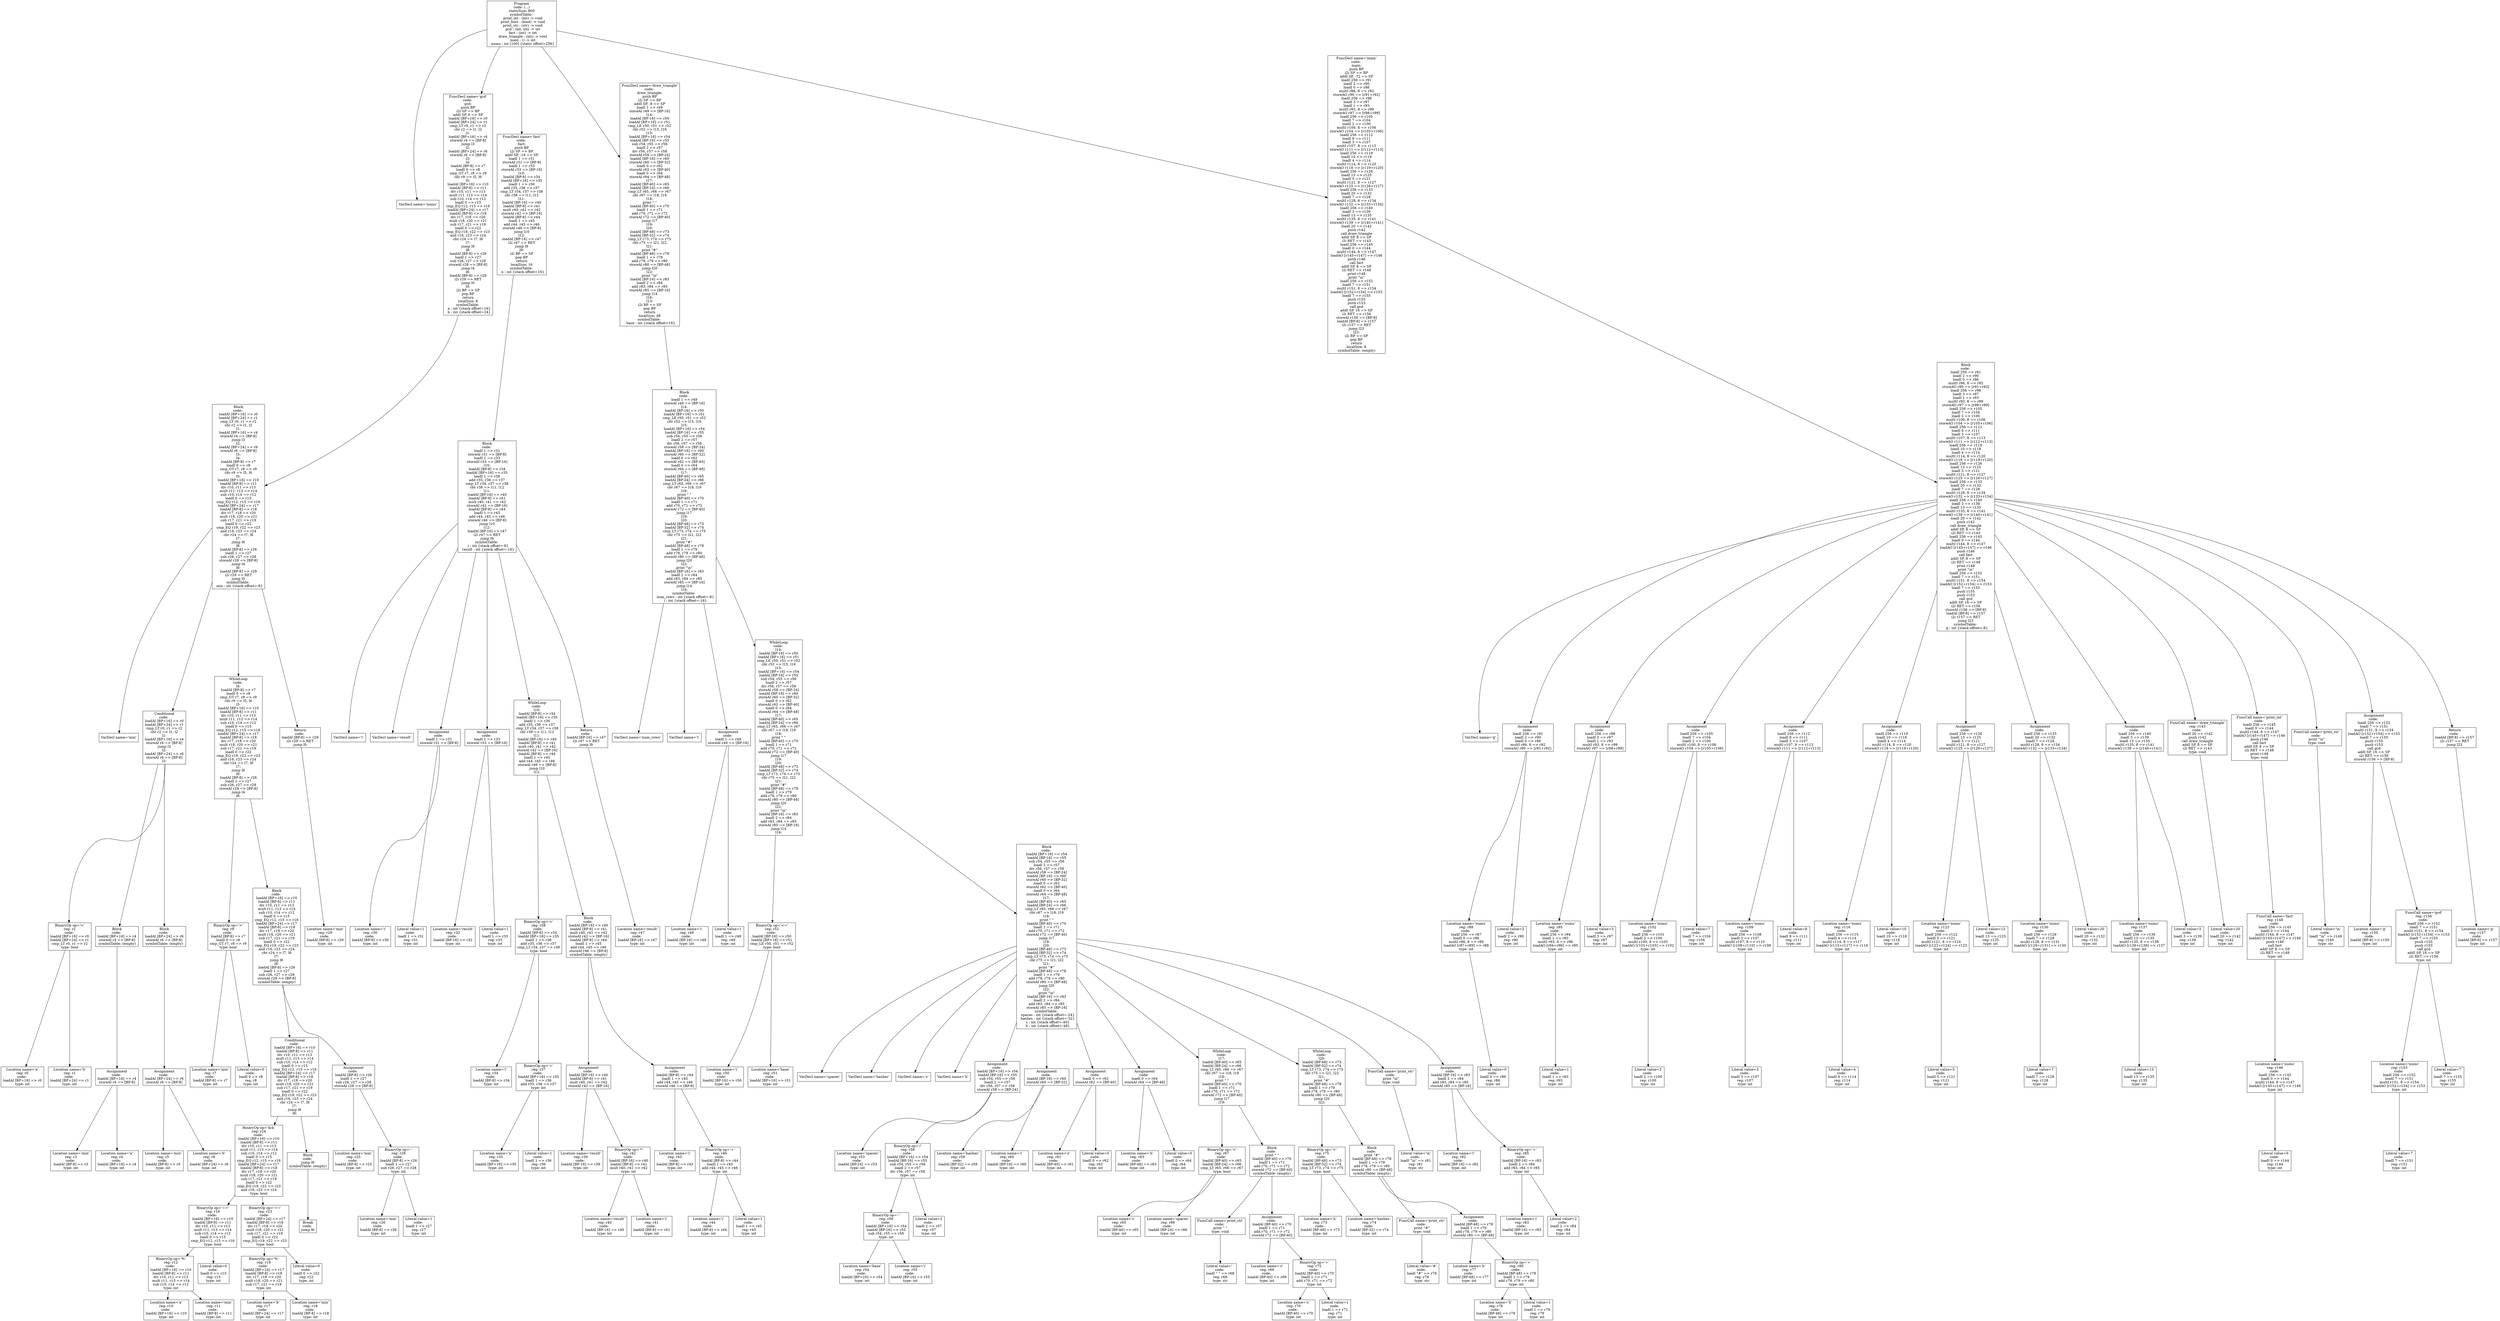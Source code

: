 digraph AST {
1 [shape=box, label="VarDecl name='nums'"];
4 [shape=box, label="VarDecl name='min'"];
7 [shape=box, label="Location name='a'\nreg: r0\ncode: \nloadAI [BP+16] => r0\ntype: int"];
8 [shape=box, label="Location name='b'\nreg: r1\ncode: \nloadAI [BP+24] => r1\ntype: int"];
6 [shape=box, label="BinaryOp op='<'\nreg: r2\ncode: \nloadAI [BP+16] => r0\nloadAI [BP+24] => r1\ncmp_LT r0, r1 => r2\ntype: bool"];
6 -> 7;
6 -> 8;
11 [shape=box, label="Location name='min'\nreg: r3\ncode: \nloadAI [BP-8] => r3\ntype: int"];
12 [shape=box, label="Location name='a'\nreg: r4\ncode: \nloadAI [BP+16] => r4\ntype: int"];
10 [shape=box, label="Assignment\ncode: \nloadAI [BP+16] => r4\nstoreAI r4 => [BP-8]"];
10 -> 11;
10 -> 12;
9 [shape=box, label="Block\ncode: \nloadAI [BP+16] => r4\nstoreAI r4 => [BP-8]\nsymbolTable: (empty)"];
9 -> 10;
15 [shape=box, label="Location name='min'\nreg: r5\ncode: \nloadAI [BP-8] => r5\ntype: int"];
16 [shape=box, label="Location name='b'\nreg: r6\ncode: \nloadAI [BP+24] => r6\ntype: int"];
14 [shape=box, label="Assignment\ncode: \nloadAI [BP+24] => r6\nstoreAI r6 => [BP-8]"];
14 -> 15;
14 -> 16;
13 [shape=box, label="Block\ncode: \nloadAI [BP+24] => r6\nstoreAI r6 => [BP-8]\nsymbolTable: (empty)"];
13 -> 14;
5 [shape=box, label="Conditional\ncode: \nloadAI [BP+16] => r0\nloadAI [BP+24] => r1\ncmp_LT r0, r1 => r2\ncbr r2 => l1, l2\nl1:\nloadAI [BP+16] => r4\nstoreAI r4 => [BP-8]\njump l3\nl2:\nloadAI [BP+24] => r6\nstoreAI r6 => [BP-8]\nl3:"];
5 -> 6;
5 -> 9;
5 -> 13;
19 [shape=box, label="Location name='min'\nreg: r7\ncode: \nloadAI [BP-8] => r7\ntype: int"];
20 [shape=box, label="Literal value=0\ncode: \nloadI 0 => r8\nreg: r8\ntype: int"];
18 [shape=box, label="BinaryOp op='>'\nreg: r9\ncode: \nloadAI [BP-8] => r7\nloadI 0 => r8\ncmp_GT r7, r8 => r9\ntype: bool"];
18 -> 19;
18 -> 20;
26 [shape=box, label="Location name='a'\nreg: r10\ncode: \nloadAI [BP+16] => r10\ntype: int"];
27 [shape=box, label="Location name='min'\nreg: r11\ncode: \nloadAI [BP-8] => r11\ntype: int"];
25 [shape=box, label="BinaryOp op='%'\nreg: r12\ncode: \nloadAI [BP+16] => r10\nloadAI [BP-8] => r11\ndiv r10, r11 => r13\nmult r11, r13 => r14\nsub r10, r14 => r12\ntype: int"];
25 -> 26;
25 -> 27;
28 [shape=box, label="Literal value=0\ncode: \nloadI 0 => r15\nreg: r15\ntype: int"];
24 [shape=box, label="BinaryOp op='=='\nreg: r16\ncode: \nloadAI [BP+16] => r10\nloadAI [BP-8] => r11\ndiv r10, r11 => r13\nmult r11, r13 => r14\nsub r10, r14 => r12\nloadI 0 => r15\ncmp_EQ r12, r15 => r16\ntype: bool"];
24 -> 25;
24 -> 28;
31 [shape=box, label="Location name='b'\nreg: r17\ncode: \nloadAI [BP+24] => r17\ntype: int"];
32 [shape=box, label="Location name='min'\nreg: r18\ncode: \nloadAI [BP-8] => r18\ntype: int"];
30 [shape=box, label="BinaryOp op='%'\nreg: r19\ncode: \nloadAI [BP+24] => r17\nloadAI [BP-8] => r18\ndiv r17, r18 => r20\nmult r18, r20 => r21\nsub r17, r21 => r19\ntype: int"];
30 -> 31;
30 -> 32;
33 [shape=box, label="Literal value=0\ncode: \nloadI 0 => r22\nreg: r22\ntype: int"];
29 [shape=box, label="BinaryOp op='=='\nreg: r23\ncode: \nloadAI [BP+24] => r17\nloadAI [BP-8] => r18\ndiv r17, r18 => r20\nmult r18, r20 => r21\nsub r17, r21 => r19\nloadI 0 => r22\ncmp_EQ r19, r22 => r23\ntype: bool"];
29 -> 30;
29 -> 33;
23 [shape=box, label="BinaryOp op='&&'\nreg: r24\ncode: \nloadAI [BP+16] => r10\nloadAI [BP-8] => r11\ndiv r10, r11 => r13\nmult r11, r13 => r14\nsub r10, r14 => r12\nloadI 0 => r15\ncmp_EQ r12, r15 => r16\nloadAI [BP+24] => r17\nloadAI [BP-8] => r18\ndiv r17, r18 => r20\nmult r18, r20 => r21\nsub r17, r21 => r19\nloadI 0 => r22\ncmp_EQ r19, r22 => r23\nand r16, r23 => r24\ntype: bool"];
23 -> 24;
23 -> 29;
35 [shape=box, label="Break\ncode: \njump l6"];
34 [shape=box, label="Block\ncode: \njump l6\nsymbolTable: (empty)"];
34 -> 35;
22 [shape=box, label="Conditional\ncode: \nloadAI [BP+16] => r10\nloadAI [BP-8] => r11\ndiv r10, r11 => r13\nmult r11, r13 => r14\nsub r10, r14 => r12\nloadI 0 => r15\ncmp_EQ r12, r15 => r16\nloadAI [BP+24] => r17\nloadAI [BP-8] => r18\ndiv r17, r18 => r20\nmult r18, r20 => r21\nsub r17, r21 => r19\nloadI 0 => r22\ncmp_EQ r19, r22 => r23\nand r16, r23 => r24\ncbr r24 => l7, l8\nl7:\njump l6\nl8:"];
22 -> 23;
22 -> 34;
37 [shape=box, label="Location name='min'\nreg: r25\ncode: \nloadAI [BP-8] => r25\ntype: int"];
39 [shape=box, label="Location name='min'\nreg: r26\ncode: \nloadAI [BP-8] => r26\ntype: int"];
40 [shape=box, label="Literal value=1\ncode: \nloadI 1 => r27\nreg: r27\ntype: int"];
38 [shape=box, label="BinaryOp op='-'\nreg: r28\ncode: \nloadAI [BP-8] => r26\nloadI 1 => r27\nsub r26, r27 => r28\ntype: int"];
38 -> 39;
38 -> 40;
36 [shape=box, label="Assignment\ncode: \nloadAI [BP-8] => r26\nloadI 1 => r27\nsub r26, r27 => r28\nstoreAI r28 => [BP-8]"];
36 -> 37;
36 -> 38;
21 [shape=box, label="Block\ncode: \nloadAI [BP+16] => r10\nloadAI [BP-8] => r11\ndiv r10, r11 => r13\nmult r11, r13 => r14\nsub r10, r14 => r12\nloadI 0 => r15\ncmp_EQ r12, r15 => r16\nloadAI [BP+24] => r17\nloadAI [BP-8] => r18\ndiv r17, r18 => r20\nmult r18, r20 => r21\nsub r17, r21 => r19\nloadI 0 => r22\ncmp_EQ r19, r22 => r23\nand r16, r23 => r24\ncbr r24 => l7, l8\nl7:\njump l6\nl8:\nloadAI [BP-8] => r26\nloadI 1 => r27\nsub r26, r27 => r28\nstoreAI r28 => [BP-8]\nsymbolTable: (empty)"];
21 -> 22;
21 -> 36;
17 [shape=box, label="WhileLoop\ncode: \nl4:\nloadAI [BP-8] => r7\nloadI 0 => r8\ncmp_GT r7, r8 => r9\ncbr r9 => l5, l6\nl5:\nloadAI [BP+16] => r10\nloadAI [BP-8] => r11\ndiv r10, r11 => r13\nmult r11, r13 => r14\nsub r10, r14 => r12\nloadI 0 => r15\ncmp_EQ r12, r15 => r16\nloadAI [BP+24] => r17\nloadAI [BP-8] => r18\ndiv r17, r18 => r20\nmult r18, r20 => r21\nsub r17, r21 => r19\nloadI 0 => r22\ncmp_EQ r19, r22 => r23\nand r16, r23 => r24\ncbr r24 => l7, l8\nl7:\njump l6\nl8:\nloadAI [BP-8] => r26\nloadI 1 => r27\nsub r26, r27 => r28\nstoreAI r28 => [BP-8]\njump l4\nl6:"];
17 -> 18;
17 -> 21;
42 [shape=box, label="Location name='min'\nreg: r29\ncode: \nloadAI [BP-8] => r29\ntype: int"];
41 [shape=box, label="Return\ncode: \nloadAI [BP-8] => r29\ni2i r29 => RET\njump l0"];
41 -> 42;
3 [shape=box, label="Block\ncode: \nloadAI [BP+16] => r0\nloadAI [BP+24] => r1\ncmp_LT r0, r1 => r2\ncbr r2 => l1, l2\nl1:\nloadAI [BP+16] => r4\nstoreAI r4 => [BP-8]\njump l3\nl2:\nloadAI [BP+24] => r6\nstoreAI r6 => [BP-8]\nl3:\nl4:\nloadAI [BP-8] => r7\nloadI 0 => r8\ncmp_GT r7, r8 => r9\ncbr r9 => l5, l6\nl5:\nloadAI [BP+16] => r10\nloadAI [BP-8] => r11\ndiv r10, r11 => r13\nmult r11, r13 => r14\nsub r10, r14 => r12\nloadI 0 => r15\ncmp_EQ r12, r15 => r16\nloadAI [BP+24] => r17\nloadAI [BP-8] => r18\ndiv r17, r18 => r20\nmult r18, r20 => r21\nsub r17, r21 => r19\nloadI 0 => r22\ncmp_EQ r19, r22 => r23\nand r16, r23 => r24\ncbr r24 => l7, l8\nl7:\njump l6\nl8:\nloadAI [BP-8] => r26\nloadI 1 => r27\nsub r26, r27 => r28\nstoreAI r28 => [BP-8]\njump l4\nl6:\nloadAI [BP-8] => r29\ni2i r29 => RET\njump l0\nsymbolTable: \n  min : int {stack offset=-8}"];
3 -> 4;
3 -> 5;
3 -> 17;
3 -> 41;
2 [shape=box, label="FuncDecl name='gcd'\ncode: \ngcd:\npush BP\ni2i SP => BP\naddI SP, 0 => SP\nloadAI [BP+16] => r0\nloadAI [BP+24] => r1\ncmp_LT r0, r1 => r2\ncbr r2 => l1, l2\nl1:\nloadAI [BP+16] => r4\nstoreAI r4 => [BP-8]\njump l3\nl2:\nloadAI [BP+24] => r6\nstoreAI r6 => [BP-8]\nl3:\nl4:\nloadAI [BP-8] => r7\nloadI 0 => r8\ncmp_GT r7, r8 => r9\ncbr r9 => l5, l6\nl5:\nloadAI [BP+16] => r10\nloadAI [BP-8] => r11\ndiv r10, r11 => r13\nmult r11, r13 => r14\nsub r10, r14 => r12\nloadI 0 => r15\ncmp_EQ r12, r15 => r16\nloadAI [BP+24] => r17\nloadAI [BP-8] => r18\ndiv r17, r18 => r20\nmult r18, r20 => r21\nsub r17, r21 => r19\nloadI 0 => r22\ncmp_EQ r19, r22 => r23\nand r16, r23 => r24\ncbr r24 => l7, l8\nl7:\njump l6\nl8:\nloadAI [BP-8] => r26\nloadI 1 => r27\nsub r26, r27 => r28\nstoreAI r28 => [BP-8]\njump l4\nl6:\nloadAI [BP-8] => r29\ni2i r29 => RET\njump l0\nl0:\ni2i BP => SP\npop BP\nreturn\nlocalSize: 8\nsymbolTable: \n  a : int {stack offset=16}\n  b : int {stack offset=24}"];
2 -> 3;
45 [shape=box, label="VarDecl name='i'"];
46 [shape=box, label="VarDecl name='result'"];
48 [shape=box, label="Location name='i'\nreg: r30\ncode: \nloadAI [BP-8] => r30\ntype: int"];
49 [shape=box, label="Literal value=1\ncode: \nloadI 1 => r31\nreg: r31\ntype: int"];
47 [shape=box, label="Assignment\ncode: \nloadI 1 => r31\nstoreAI r31 => [BP-8]"];
47 -> 48;
47 -> 49;
51 [shape=box, label="Location name='result'\nreg: r32\ncode: \nloadAI [BP-16] => r32\ntype: int"];
52 [shape=box, label="Literal value=1\ncode: \nloadI 1 => r33\nreg: r33\ntype: int"];
50 [shape=box, label="Assignment\ncode: \nloadI 1 => r33\nstoreAI r33 => [BP-16]"];
50 -> 51;
50 -> 52;
55 [shape=box, label="Location name='i'\nreg: r34\ncode: \nloadAI [BP-8] => r34\ntype: int"];
57 [shape=box, label="Location name='n'\nreg: r35\ncode: \nloadAI [BP+16] => r35\ntype: int"];
58 [shape=box, label="Literal value=1\ncode: \nloadI 1 => r36\nreg: r36\ntype: int"];
56 [shape=box, label="BinaryOp op='+'\nreg: r37\ncode: \nloadAI [BP+16] => r35\nloadI 1 => r36\nadd r35, r36 => r37\ntype: int"];
56 -> 57;
56 -> 58;
54 [shape=box, label="BinaryOp op='<'\nreg: r38\ncode: \nloadAI [BP-8] => r34\nloadAI [BP+16] => r35\nloadI 1 => r36\nadd r35, r36 => r37\ncmp_LT r34, r37 => r38\ntype: bool"];
54 -> 55;
54 -> 56;
61 [shape=box, label="Location name='result'\nreg: r39\ncode: \nloadAI [BP-16] => r39\ntype: int"];
63 [shape=box, label="Location name='result'\nreg: r40\ncode: \nloadAI [BP-16] => r40\ntype: int"];
64 [shape=box, label="Location name='i'\nreg: r41\ncode: \nloadAI [BP-8] => r41\ntype: int"];
62 [shape=box, label="BinaryOp op='*'\nreg: r42\ncode: \nloadAI [BP-16] => r40\nloadAI [BP-8] => r41\nmult r40, r41 => r42\ntype: int"];
62 -> 63;
62 -> 64;
60 [shape=box, label="Assignment\ncode: \nloadAI [BP-16] => r40\nloadAI [BP-8] => r41\nmult r40, r41 => r42\nstoreAI r42 => [BP-16]"];
60 -> 61;
60 -> 62;
66 [shape=box, label="Location name='i'\nreg: r43\ncode: \nloadAI [BP-8] => r43\ntype: int"];
68 [shape=box, label="Location name='i'\nreg: r44\ncode: \nloadAI [BP-8] => r44\ntype: int"];
69 [shape=box, label="Literal value=1\ncode: \nloadI 1 => r45\nreg: r45\ntype: int"];
67 [shape=box, label="BinaryOp op='+'\nreg: r46\ncode: \nloadAI [BP-8] => r44\nloadI 1 => r45\nadd r44, r45 => r46\ntype: int"];
67 -> 68;
67 -> 69;
65 [shape=box, label="Assignment\ncode: \nloadAI [BP-8] => r44\nloadI 1 => r45\nadd r44, r45 => r46\nstoreAI r46 => [BP-8]"];
65 -> 66;
65 -> 67;
59 [shape=box, label="Block\ncode: \nloadAI [BP-16] => r40\nloadAI [BP-8] => r41\nmult r40, r41 => r42\nstoreAI r42 => [BP-16]\nloadAI [BP-8] => r44\nloadI 1 => r45\nadd r44, r45 => r46\nstoreAI r46 => [BP-8]\nsymbolTable: (empty)"];
59 -> 60;
59 -> 65;
53 [shape=box, label="WhileLoop\ncode: \nl10:\nloadAI [BP-8] => r34\nloadAI [BP+16] => r35\nloadI 1 => r36\nadd r35, r36 => r37\ncmp_LT r34, r37 => r38\ncbr r38 => l11, l12\nl11:\nloadAI [BP-16] => r40\nloadAI [BP-8] => r41\nmult r40, r41 => r42\nstoreAI r42 => [BP-16]\nloadAI [BP-8] => r44\nloadI 1 => r45\nadd r44, r45 => r46\nstoreAI r46 => [BP-8]\njump l10\nl12:"];
53 -> 54;
53 -> 59;
71 [shape=box, label="Location name='result'\nreg: r47\ncode: \nloadAI [BP-16] => r47\ntype: int"];
70 [shape=box, label="Return\ncode: \nloadAI [BP-16] => r47\ni2i r47 => RET\njump l9"];
70 -> 71;
44 [shape=box, label="Block\ncode: \nloadI 1 => r31\nstoreAI r31 => [BP-8]\nloadI 1 => r33\nstoreAI r33 => [BP-16]\nl10:\nloadAI [BP-8] => r34\nloadAI [BP+16] => r35\nloadI 1 => r36\nadd r35, r36 => r37\ncmp_LT r34, r37 => r38\ncbr r38 => l11, l12\nl11:\nloadAI [BP-16] => r40\nloadAI [BP-8] => r41\nmult r40, r41 => r42\nstoreAI r42 => [BP-16]\nloadAI [BP-8] => r44\nloadI 1 => r45\nadd r44, r45 => r46\nstoreAI r46 => [BP-8]\njump l10\nl12:\nloadAI [BP-16] => r47\ni2i r47 => RET\njump l9\nsymbolTable: \n  i : int {stack offset=-8}\n  result : int {stack offset=-16}"];
44 -> 45;
44 -> 46;
44 -> 47;
44 -> 50;
44 -> 53;
44 -> 70;
43 [shape=box, label="FuncDecl name='fact'\ncode: \nfact:\npush BP\ni2i SP => BP\naddI SP, -16 => SP\nloadI 1 => r31\nstoreAI r31 => [BP-8]\nloadI 1 => r33\nstoreAI r33 => [BP-16]\nl10:\nloadAI [BP-8] => r34\nloadAI [BP+16] => r35\nloadI 1 => r36\nadd r35, r36 => r37\ncmp_LT r34, r37 => r38\ncbr r38 => l11, l12\nl11:\nloadAI [BP-16] => r40\nloadAI [BP-8] => r41\nmult r40, r41 => r42\nstoreAI r42 => [BP-16]\nloadAI [BP-8] => r44\nloadI 1 => r45\nadd r44, r45 => r46\nstoreAI r46 => [BP-8]\njump l10\nl12:\nloadAI [BP-16] => r47\ni2i r47 => RET\njump l9\nl9:\ni2i BP => SP\npop BP\nreturn\nlocalSize: 16\nsymbolTable: \n  n : int {stack offset=16}"];
43 -> 44;
74 [shape=box, label="VarDecl name='num_rows'"];
75 [shape=box, label="VarDecl name='i'"];
77 [shape=box, label="Location name='i'\nreg: r48\ncode: \nloadAI [BP-16] => r48\ntype: int"];
78 [shape=box, label="Literal value=1\ncode: \nloadI 1 => r49\nreg: r49\ntype: int"];
76 [shape=box, label="Assignment\ncode: \nloadI 1 => r49\nstoreAI r49 => [BP-16]"];
76 -> 77;
76 -> 78;
81 [shape=box, label="Location name='i'\nreg: r50\ncode: \nloadAI [BP-16] => r50\ntype: int"];
82 [shape=box, label="Location name='base'\nreg: r51\ncode: \nloadAI [BP+16] => r51\ntype: int"];
80 [shape=box, label="BinaryOp op='<='\nreg: r52\ncode: \nloadAI [BP-16] => r50\nloadAI [BP+16] => r51\ncmp_LE r50, r51 => r52\ntype: bool"];
80 -> 81;
80 -> 82;
84 [shape=box, label="VarDecl name='spaces'"];
85 [shape=box, label="VarDecl name='hashes'"];
86 [shape=box, label="VarDecl name='s'"];
87 [shape=box, label="VarDecl name='h'"];
89 [shape=box, label="Location name='spaces'\nreg: r53\ncode: \nloadAI [BP-24] => r53\ntype: int"];
92 [shape=box, label="Location name='base'\nreg: r54\ncode: \nloadAI [BP+16] => r54\ntype: int"];
93 [shape=box, label="Location name='i'\nreg: r55\ncode: \nloadAI [BP-16] => r55\ntype: int"];
91 [shape=box, label="BinaryOp op='-'\nreg: r56\ncode: \nloadAI [BP+16] => r54\nloadAI [BP-16] => r55\nsub r54, r55 => r56\ntype: int"];
91 -> 92;
91 -> 93;
94 [shape=box, label="Literal value=2\ncode: \nloadI 2 => r57\nreg: r57\ntype: int"];
90 [shape=box, label="BinaryOp op='/'\nreg: r58\ncode: \nloadAI [BP+16] => r54\nloadAI [BP-16] => r55\nsub r54, r55 => r56\nloadI 2 => r57\ndiv r56, r57 => r58\ntype: int"];
90 -> 91;
90 -> 94;
88 [shape=box, label="Assignment\ncode: \nloadAI [BP+16] => r54\nloadAI [BP-16] => r55\nsub r54, r55 => r56\nloadI 2 => r57\ndiv r56, r57 => r58\nstoreAI r58 => [BP-24]"];
88 -> 89;
88 -> 90;
96 [shape=box, label="Location name='hashes'\nreg: r59\ncode: \nloadAI [BP-32] => r59\ntype: int"];
97 [shape=box, label="Location name='i'\nreg: r60\ncode: \nloadAI [BP-16] => r60\ntype: int"];
95 [shape=box, label="Assignment\ncode: \nloadAI [BP-16] => r60\nstoreAI r60 => [BP-32]"];
95 -> 96;
95 -> 97;
99 [shape=box, label="Location name='s'\nreg: r61\ncode: \nloadAI [BP-40] => r61\ntype: int"];
100 [shape=box, label="Literal value=0\ncode: \nloadI 0 => r62\nreg: r62\ntype: int"];
98 [shape=box, label="Assignment\ncode: \nloadI 0 => r62\nstoreAI r62 => [BP-40]"];
98 -> 99;
98 -> 100;
102 [shape=box, label="Location name='h'\nreg: r63\ncode: \nloadAI [BP-48] => r63\ntype: int"];
103 [shape=box, label="Literal value=0\ncode: \nloadI 0 => r64\nreg: r64\ntype: int"];
101 [shape=box, label="Assignment\ncode: \nloadI 0 => r64\nstoreAI r64 => [BP-48]"];
101 -> 102;
101 -> 103;
106 [shape=box, label="Location name='s'\nreg: r65\ncode: \nloadAI [BP-40] => r65\ntype: int"];
107 [shape=box, label="Location name='spaces'\nreg: r66\ncode: \nloadAI [BP-24] => r66\ntype: int"];
105 [shape=box, label="BinaryOp op='<'\nreg: r67\ncode: \nloadAI [BP-40] => r65\nloadAI [BP-24] => r66\ncmp_LT r65, r66 => r67\ntype: bool"];
105 -> 106;
105 -> 107;
110 [shape=box, label="Literal value=' '\ncode: \nloadI \" \" => r68\nreg: r68\ntype: str"];
109 [shape=box, label="FuncCall name='print_str'\ncode: \nprint \" \"\ntype: void"];
109 -> 110;
112 [shape=box, label="Location name='s'\nreg: r69\ncode: \nloadAI [BP-40] => r69\ntype: int"];
114 [shape=box, label="Location name='s'\nreg: r70\ncode: \nloadAI [BP-40] => r70\ntype: int"];
115 [shape=box, label="Literal value=1\ncode: \nloadI 1 => r71\nreg: r71\ntype: int"];
113 [shape=box, label="BinaryOp op='+'\nreg: r72\ncode: \nloadAI [BP-40] => r70\nloadI 1 => r71\nadd r70, r71 => r72\ntype: int"];
113 -> 114;
113 -> 115;
111 [shape=box, label="Assignment\ncode: \nloadAI [BP-40] => r70\nloadI 1 => r71\nadd r70, r71 => r72\nstoreAI r72 => [BP-40]"];
111 -> 112;
111 -> 113;
108 [shape=box, label="Block\ncode: \nprint \" \"\nloadAI [BP-40] => r70\nloadI 1 => r71\nadd r70, r71 => r72\nstoreAI r72 => [BP-40]\nsymbolTable: (empty)"];
108 -> 109;
108 -> 111;
104 [shape=box, label="WhileLoop\ncode: \nl17:\nloadAI [BP-40] => r65\nloadAI [BP-24] => r66\ncmp_LT r65, r66 => r67\ncbr r67 => l18, l19\nl18:\nprint \" \"\nloadAI [BP-40] => r70\nloadI 1 => r71\nadd r70, r71 => r72\nstoreAI r72 => [BP-40]\njump l17\nl19:"];
104 -> 105;
104 -> 108;
118 [shape=box, label="Location name='h'\nreg: r73\ncode: \nloadAI [BP-48] => r73\ntype: int"];
119 [shape=box, label="Location name='hashes'\nreg: r74\ncode: \nloadAI [BP-32] => r74\ntype: int"];
117 [shape=box, label="BinaryOp op='<'\nreg: r75\ncode: \nloadAI [BP-48] => r73\nloadAI [BP-32] => r74\ncmp_LT r73, r74 => r75\ntype: bool"];
117 -> 118;
117 -> 119;
122 [shape=box, label="Literal value='#'\ncode: \nloadI \"#\" => r76\nreg: r76\ntype: str"];
121 [shape=box, label="FuncCall name='print_str'\ncode: \nprint \"#\"\ntype: void"];
121 -> 122;
124 [shape=box, label="Location name='h'\nreg: r77\ncode: \nloadAI [BP-48] => r77\ntype: int"];
126 [shape=box, label="Location name='h'\nreg: r78\ncode: \nloadAI [BP-48] => r78\ntype: int"];
127 [shape=box, label="Literal value=1\ncode: \nloadI 1 => r79\nreg: r79\ntype: int"];
125 [shape=box, label="BinaryOp op='+'\nreg: r80\ncode: \nloadAI [BP-48] => r78\nloadI 1 => r79\nadd r78, r79 => r80\ntype: int"];
125 -> 126;
125 -> 127;
123 [shape=box, label="Assignment\ncode: \nloadAI [BP-48] => r78\nloadI 1 => r79\nadd r78, r79 => r80\nstoreAI r80 => [BP-48]"];
123 -> 124;
123 -> 125;
120 [shape=box, label="Block\ncode: \nprint \"#\"\nloadAI [BP-48] => r78\nloadI 1 => r79\nadd r78, r79 => r80\nstoreAI r80 => [BP-48]\nsymbolTable: (empty)"];
120 -> 121;
120 -> 123;
116 [shape=box, label="WhileLoop\ncode: \nl20:\nloadAI [BP-48] => r73\nloadAI [BP-32] => r74\ncmp_LT r73, r74 => r75\ncbr r75 => l21, l22\nl21:\nprint \"#\"\nloadAI [BP-48] => r78\nloadI 1 => r79\nadd r78, r79 => r80\nstoreAI r80 => [BP-48]\njump l20\nl22:"];
116 -> 117;
116 -> 120;
129 [shape=box, label="Literal value='\\n'\ncode: \nloadI \"\\n\" => r81\nreg: r81\ntype: str"];
128 [shape=box, label="FuncCall name='print_str'\ncode: \nprint \"\\n\"\ntype: void"];
128 -> 129;
131 [shape=box, label="Location name='i'\nreg: r82\ncode: \nloadAI [BP-16] => r82\ntype: int"];
133 [shape=box, label="Location name='i'\nreg: r83\ncode: \nloadAI [BP-16] => r83\ntype: int"];
134 [shape=box, label="Literal value=2\ncode: \nloadI 2 => r84\nreg: r84\ntype: int"];
132 [shape=box, label="BinaryOp op='+'\nreg: r85\ncode: \nloadAI [BP-16] => r83\nloadI 2 => r84\nadd r83, r84 => r85\ntype: int"];
132 -> 133;
132 -> 134;
130 [shape=box, label="Assignment\ncode: \nloadAI [BP-16] => r83\nloadI 2 => r84\nadd r83, r84 => r85\nstoreAI r85 => [BP-16]"];
130 -> 131;
130 -> 132;
83 [shape=box, label="Block\ncode: \nloadAI [BP+16] => r54\nloadAI [BP-16] => r55\nsub r54, r55 => r56\nloadI 2 => r57\ndiv r56, r57 => r58\nstoreAI r58 => [BP-24]\nloadAI [BP-16] => r60\nstoreAI r60 => [BP-32]\nloadI 0 => r62\nstoreAI r62 => [BP-40]\nloadI 0 => r64\nstoreAI r64 => [BP-48]\nl17:\nloadAI [BP-40] => r65\nloadAI [BP-24] => r66\ncmp_LT r65, r66 => r67\ncbr r67 => l18, l19\nl18:\nprint \" \"\nloadAI [BP-40] => r70\nloadI 1 => r71\nadd r70, r71 => r72\nstoreAI r72 => [BP-40]\njump l17\nl19:\nl20:\nloadAI [BP-48] => r73\nloadAI [BP-32] => r74\ncmp_LT r73, r74 => r75\ncbr r75 => l21, l22\nl21:\nprint \"#\"\nloadAI [BP-48] => r78\nloadI 1 => r79\nadd r78, r79 => r80\nstoreAI r80 => [BP-48]\njump l20\nl22:\nprint \"\\n\"\nloadAI [BP-16] => r83\nloadI 2 => r84\nadd r83, r84 => r85\nstoreAI r85 => [BP-16]\nsymbolTable: \n  spaces : int {stack offset=-24}\n  hashes : int {stack offset=-32}\n  s : int {stack offset=-40}\n  h : int {stack offset=-48}"];
83 -> 84;
83 -> 85;
83 -> 86;
83 -> 87;
83 -> 88;
83 -> 95;
83 -> 98;
83 -> 101;
83 -> 104;
83 -> 116;
83 -> 128;
83 -> 130;
79 [shape=box, label="WhileLoop\ncode: \nl14:\nloadAI [BP-16] => r50\nloadAI [BP+16] => r51\ncmp_LE r50, r51 => r52\ncbr r52 => l15, l16\nl15:\nloadAI [BP+16] => r54\nloadAI [BP-16] => r55\nsub r54, r55 => r56\nloadI 2 => r57\ndiv r56, r57 => r58\nstoreAI r58 => [BP-24]\nloadAI [BP-16] => r60\nstoreAI r60 => [BP-32]\nloadI 0 => r62\nstoreAI r62 => [BP-40]\nloadI 0 => r64\nstoreAI r64 => [BP-48]\nl17:\nloadAI [BP-40] => r65\nloadAI [BP-24] => r66\ncmp_LT r65, r66 => r67\ncbr r67 => l18, l19\nl18:\nprint \" \"\nloadAI [BP-40] => r70\nloadI 1 => r71\nadd r70, r71 => r72\nstoreAI r72 => [BP-40]\njump l17\nl19:\nl20:\nloadAI [BP-48] => r73\nloadAI [BP-32] => r74\ncmp_LT r73, r74 => r75\ncbr r75 => l21, l22\nl21:\nprint \"#\"\nloadAI [BP-48] => r78\nloadI 1 => r79\nadd r78, r79 => r80\nstoreAI r80 => [BP-48]\njump l20\nl22:\nprint \"\\n\"\nloadAI [BP-16] => r83\nloadI 2 => r84\nadd r83, r84 => r85\nstoreAI r85 => [BP-16]\njump l14\nl16:"];
79 -> 80;
79 -> 83;
73 [shape=box, label="Block\ncode: \nloadI 1 => r49\nstoreAI r49 => [BP-16]\nl14:\nloadAI [BP-16] => r50\nloadAI [BP+16] => r51\ncmp_LE r50, r51 => r52\ncbr r52 => l15, l16\nl15:\nloadAI [BP+16] => r54\nloadAI [BP-16] => r55\nsub r54, r55 => r56\nloadI 2 => r57\ndiv r56, r57 => r58\nstoreAI r58 => [BP-24]\nloadAI [BP-16] => r60\nstoreAI r60 => [BP-32]\nloadI 0 => r62\nstoreAI r62 => [BP-40]\nloadI 0 => r64\nstoreAI r64 => [BP-48]\nl17:\nloadAI [BP-40] => r65\nloadAI [BP-24] => r66\ncmp_LT r65, r66 => r67\ncbr r67 => l18, l19\nl18:\nprint \" \"\nloadAI [BP-40] => r70\nloadI 1 => r71\nadd r70, r71 => r72\nstoreAI r72 => [BP-40]\njump l17\nl19:\nl20:\nloadAI [BP-48] => r73\nloadAI [BP-32] => r74\ncmp_LT r73, r74 => r75\ncbr r75 => l21, l22\nl21:\nprint \"#\"\nloadAI [BP-48] => r78\nloadI 1 => r79\nadd r78, r79 => r80\nstoreAI r80 => [BP-48]\njump l20\nl22:\nprint \"\\n\"\nloadAI [BP-16] => r83\nloadI 2 => r84\nadd r83, r84 => r85\nstoreAI r85 => [BP-16]\njump l14\nl16:\nsymbolTable: \n  num_rows : int {stack offset=-8}\n  i : int {stack offset=-16}"];
73 -> 74;
73 -> 75;
73 -> 76;
73 -> 79;
72 [shape=box, label="FuncDecl name='draw_triangle'\ncode: \ndraw_triangle:\npush BP\ni2i SP => BP\naddI SP, -8 => SP\nloadI 1 => r49\nstoreAI r49 => [BP-16]\nl14:\nloadAI [BP-16] => r50\nloadAI [BP+16] => r51\ncmp_LE r50, r51 => r52\ncbr r52 => l15, l16\nl15:\nloadAI [BP+16] => r54\nloadAI [BP-16] => r55\nsub r54, r55 => r56\nloadI 2 => r57\ndiv r56, r57 => r58\nstoreAI r58 => [BP-24]\nloadAI [BP-16] => r60\nstoreAI r60 => [BP-32]\nloadI 0 => r62\nstoreAI r62 => [BP-40]\nloadI 0 => r64\nstoreAI r64 => [BP-48]\nl17:\nloadAI [BP-40] => r65\nloadAI [BP-24] => r66\ncmp_LT r65, r66 => r67\ncbr r67 => l18, l19\nl18:\nprint \" \"\nloadAI [BP-40] => r70\nloadI 1 => r71\nadd r70, r71 => r72\nstoreAI r72 => [BP-40]\njump l17\nl19:\nl20:\nloadAI [BP-48] => r73\nloadAI [BP-32] => r74\ncmp_LT r73, r74 => r75\ncbr r75 => l21, l22\nl21:\nprint \"#\"\nloadAI [BP-48] => r78\nloadI 1 => r79\nadd r78, r79 => r80\nstoreAI r80 => [BP-48]\njump l20\nl22:\nprint \"\\n\"\nloadAI [BP-16] => r83\nloadI 2 => r84\nadd r83, r84 => r85\nstoreAI r85 => [BP-16]\njump l14\nl16:\nl13:\ni2i BP => SP\npop BP\nreturn\nlocalSize: 48\nsymbolTable: \n  base : int {stack offset=16}"];
72 -> 73;
137 [shape=box, label="VarDecl name='g'"];
140 [shape=box, label="Literal value=0\ncode: \nloadI 0 => r86\nreg: r86\ntype: int"];
139 [shape=box, label="Location name='nums'\nreg: r88\ncode: \nloadI 256 => r87\nloadI 0 => r86\nmultI r86, 8 => r89\nloadAO [r87+r89] => r88\ntype: int"];
139 -> 140;
141 [shape=box, label="Literal value=2\ncode: \nloadI 2 => r90\nreg: r90\ntype: int"];
138 [shape=box, label="Assignment\ncode: \nloadI 256 => r91\nloadI 2 => r90\nloadI 0 => r86\nmultI r86, 8 => r92\nstoreAO r90 => [r91+r92]"];
138 -> 139;
138 -> 141;
144 [shape=box, label="Literal value=1\ncode: \nloadI 1 => r93\nreg: r93\ntype: int"];
143 [shape=box, label="Location name='nums'\nreg: r95\ncode: \nloadI 256 => r94\nloadI 1 => r93\nmultI r93, 8 => r96\nloadAO [r94+r96] => r95\ntype: int"];
143 -> 144;
145 [shape=box, label="Literal value=3\ncode: \nloadI 3 => r97\nreg: r97\ntype: int"];
142 [shape=box, label="Assignment\ncode: \nloadI 256 => r98\nloadI 3 => r97\nloadI 1 => r93\nmultI r93, 8 => r99\nstoreAO r97 => [r98+r99]"];
142 -> 143;
142 -> 145;
148 [shape=box, label="Literal value=2\ncode: \nloadI 2 => r100\nreg: r100\ntype: int"];
147 [shape=box, label="Location name='nums'\nreg: r102\ncode: \nloadI 256 => r101\nloadI 2 => r100\nmultI r100, 8 => r103\nloadAO [r101+r103] => r102\ntype: int"];
147 -> 148;
149 [shape=box, label="Literal value=7\ncode: \nloadI 7 => r104\nreg: r104\ntype: int"];
146 [shape=box, label="Assignment\ncode: \nloadI 256 => r105\nloadI 7 => r104\nloadI 2 => r100\nmultI r100, 8 => r106\nstoreAO r104 => [r105+r106]"];
146 -> 147;
146 -> 149;
152 [shape=box, label="Literal value=3\ncode: \nloadI 3 => r107\nreg: r107\ntype: int"];
151 [shape=box, label="Location name='nums'\nreg: r109\ncode: \nloadI 256 => r108\nloadI 3 => r107\nmultI r107, 8 => r110\nloadAO [r108+r110] => r109\ntype: int"];
151 -> 152;
153 [shape=box, label="Literal value=8\ncode: \nloadI 8 => r111\nreg: r111\ntype: int"];
150 [shape=box, label="Assignment\ncode: \nloadI 256 => r112\nloadI 8 => r111\nloadI 3 => r107\nmultI r107, 8 => r113\nstoreAO r111 => [r112+r113]"];
150 -> 151;
150 -> 153;
156 [shape=box, label="Literal value=4\ncode: \nloadI 4 => r114\nreg: r114\ntype: int"];
155 [shape=box, label="Location name='nums'\nreg: r116\ncode: \nloadI 256 => r115\nloadI 4 => r114\nmultI r114, 8 => r117\nloadAO [r115+r117] => r116\ntype: int"];
155 -> 156;
157 [shape=box, label="Literal value=10\ncode: \nloadI 10 => r118\nreg: r118\ntype: int"];
154 [shape=box, label="Assignment\ncode: \nloadI 256 => r119\nloadI 10 => r118\nloadI 4 => r114\nmultI r114, 8 => r120\nstoreAO r118 => [r119+r120]"];
154 -> 155;
154 -> 157;
160 [shape=box, label="Literal value=5\ncode: \nloadI 5 => r121\nreg: r121\ntype: int"];
159 [shape=box, label="Location name='nums'\nreg: r123\ncode: \nloadI 256 => r122\nloadI 5 => r121\nmultI r121, 8 => r124\nloadAO [r122+r124] => r123\ntype: int"];
159 -> 160;
161 [shape=box, label="Literal value=13\ncode: \nloadI 13 => r125\nreg: r125\ntype: int"];
158 [shape=box, label="Assignment\ncode: \nloadI 256 => r126\nloadI 13 => r125\nloadI 5 => r121\nmultI r121, 8 => r127\nstoreAO r125 => [r126+r127]"];
158 -> 159;
158 -> 161;
164 [shape=box, label="Literal value=7\ncode: \nloadI 7 => r128\nreg: r128\ntype: int"];
163 [shape=box, label="Location name='nums'\nreg: r130\ncode: \nloadI 256 => r129\nloadI 7 => r128\nmultI r128, 8 => r131\nloadAO [r129+r131] => r130\ntype: int"];
163 -> 164;
165 [shape=box, label="Literal value=20\ncode: \nloadI 20 => r132\nreg: r132\ntype: int"];
162 [shape=box, label="Assignment\ncode: \nloadI 256 => r133\nloadI 20 => r132\nloadI 7 => r128\nmultI r128, 8 => r134\nstoreAO r132 => [r133+r134]"];
162 -> 163;
162 -> 165;
168 [shape=box, label="Literal value=13\ncode: \nloadI 13 => r135\nreg: r135\ntype: int"];
167 [shape=box, label="Location name='nums'\nreg: r137\ncode: \nloadI 256 => r136\nloadI 13 => r135\nmultI r135, 8 => r138\nloadAO [r136+r138] => r137\ntype: int"];
167 -> 168;
169 [shape=box, label="Literal value=3\ncode: \nloadI 3 => r139\nreg: r139\ntype: int"];
166 [shape=box, label="Assignment\ncode: \nloadI 256 => r140\nloadI 3 => r139\nloadI 13 => r135\nmultI r135, 8 => r141\nstoreAO r139 => [r140+r141]"];
166 -> 167;
166 -> 169;
171 [shape=box, label="Literal value=20\ncode: \nloadI 20 => r142\nreg: r142\ntype: int"];
170 [shape=box, label="FuncCall name='draw_triangle'\nreg: r143\ncode: \nloadI 20 => r142\npush r142\ncall draw_triangle\naddI SP, 8 => SP\ni2i RET => r143\ntype: void"];
170 -> 171;
175 [shape=box, label="Literal value=0\ncode: \nloadI 0 => r144\nreg: r144\ntype: int"];
174 [shape=box, label="Location name='nums'\nreg: r146\ncode: \nloadI 256 => r145\nloadI 0 => r144\nmultI r144, 8 => r147\nloadAO [r145+r147] => r146\ntype: int"];
174 -> 175;
173 [shape=box, label="FuncCall name='fact'\nreg: r148\ncode: \nloadI 256 => r145\nloadI 0 => r144\nmultI r144, 8 => r147\nloadAO [r145+r147] => r146\npush r146\ncall fact\naddI SP, 8 => SP\ni2i RET => r148\ntype: int"];
173 -> 174;
172 [shape=box, label="FuncCall name='print_int'\ncode: \nloadI 256 => r145\nloadI 0 => r144\nmultI r144, 8 => r147\nloadAO [r145+r147] => r146\npush r146\ncall fact\naddI SP, 8 => SP\ni2i RET => r148\nprint r148\ntype: void"];
172 -> 173;
177 [shape=box, label="Literal value='\\n'\ncode: \nloadI \"\\n\" => r149\nreg: r149\ntype: str"];
176 [shape=box, label="FuncCall name='print_str'\ncode: \nprint \"\\n\"\ntype: void"];
176 -> 177;
179 [shape=box, label="Location name='g'\nreg: r150\ncode: \nloadAI [BP-8] => r150\ntype: int"];
182 [shape=box, label="Literal value=7\ncode: \nloadI 7 => r151\nreg: r151\ntype: int"];
181 [shape=box, label="Location name='nums'\nreg: r153\ncode: \nloadI 256 => r152\nloadI 7 => r151\nmultI r151, 8 => r154\nloadAO [r152+r154] => r153\ntype: int"];
181 -> 182;
183 [shape=box, label="Literal value=7\ncode: \nloadI 7 => r155\nreg: r155\ntype: int"];
180 [shape=box, label="FuncCall name='gcd'\nreg: r156\ncode: \nloadI 256 => r152\nloadI 7 => r151\nmultI r151, 8 => r154\nloadAO [r152+r154] => r153\nloadI 7 => r155\npush r155\npush r153\ncall gcd\naddI SP, 16 => SP\ni2i RET => r156\ntype: int"];
180 -> 181;
180 -> 183;
178 [shape=box, label="Assignment\ncode: \nloadI 256 => r152\nloadI 7 => r151\nmultI r151, 8 => r154\nloadAO [r152+r154] => r153\nloadI 7 => r155\npush r155\npush r153\ncall gcd\naddI SP, 16 => SP\ni2i RET => r156\nstoreAI r156 => [BP-8]"];
178 -> 179;
178 -> 180;
185 [shape=box, label="Location name='g'\nreg: r157\ncode: \nloadAI [BP-8] => r157\ntype: int"];
184 [shape=box, label="Return\ncode: \nloadAI [BP-8] => r157\ni2i r157 => RET\njump l23"];
184 -> 185;
136 [shape=box, label="Block\ncode: \nloadI 256 => r91\nloadI 2 => r90\nloadI 0 => r86\nmultI r86, 8 => r92\nstoreAO r90 => [r91+r92]\nloadI 256 => r98\nloadI 3 => r97\nloadI 1 => r93\nmultI r93, 8 => r99\nstoreAO r97 => [r98+r99]\nloadI 256 => r105\nloadI 7 => r104\nloadI 2 => r100\nmultI r100, 8 => r106\nstoreAO r104 => [r105+r106]\nloadI 256 => r112\nloadI 8 => r111\nloadI 3 => r107\nmultI r107, 8 => r113\nstoreAO r111 => [r112+r113]\nloadI 256 => r119\nloadI 10 => r118\nloadI 4 => r114\nmultI r114, 8 => r120\nstoreAO r118 => [r119+r120]\nloadI 256 => r126\nloadI 13 => r125\nloadI 5 => r121\nmultI r121, 8 => r127\nstoreAO r125 => [r126+r127]\nloadI 256 => r133\nloadI 20 => r132\nloadI 7 => r128\nmultI r128, 8 => r134\nstoreAO r132 => [r133+r134]\nloadI 256 => r140\nloadI 3 => r139\nloadI 13 => r135\nmultI r135, 8 => r141\nstoreAO r139 => [r140+r141]\nloadI 20 => r142\npush r142\ncall draw_triangle\naddI SP, 8 => SP\ni2i RET => r143\nloadI 256 => r145\nloadI 0 => r144\nmultI r144, 8 => r147\nloadAO [r145+r147] => r146\npush r146\ncall fact\naddI SP, 8 => SP\ni2i RET => r148\nprint r148\nprint \"\\n\"\nloadI 256 => r152\nloadI 7 => r151\nmultI r151, 8 => r154\nloadAO [r152+r154] => r153\nloadI 7 => r155\npush r155\npush r153\ncall gcd\naddI SP, 16 => SP\ni2i RET => r156\nstoreAI r156 => [BP-8]\nloadAI [BP-8] => r157\ni2i r157 => RET\njump l23\nsymbolTable: \n  g : int {stack offset=-8}"];
136 -> 137;
136 -> 138;
136 -> 142;
136 -> 146;
136 -> 150;
136 -> 154;
136 -> 158;
136 -> 162;
136 -> 166;
136 -> 170;
136 -> 172;
136 -> 176;
136 -> 178;
136 -> 184;
135 [shape=box, label="FuncDecl name='main'\ncode: \nmain:\npush BP\ni2i SP => BP\naddI SP, -72 => SP\nloadI 256 => r91\nloadI 2 => r90\nloadI 0 => r86\nmultI r86, 8 => r92\nstoreAO r90 => [r91+r92]\nloadI 256 => r98\nloadI 3 => r97\nloadI 1 => r93\nmultI r93, 8 => r99\nstoreAO r97 => [r98+r99]\nloadI 256 => r105\nloadI 7 => r104\nloadI 2 => r100\nmultI r100, 8 => r106\nstoreAO r104 => [r105+r106]\nloadI 256 => r112\nloadI 8 => r111\nloadI 3 => r107\nmultI r107, 8 => r113\nstoreAO r111 => [r112+r113]\nloadI 256 => r119\nloadI 10 => r118\nloadI 4 => r114\nmultI r114, 8 => r120\nstoreAO r118 => [r119+r120]\nloadI 256 => r126\nloadI 13 => r125\nloadI 5 => r121\nmultI r121, 8 => r127\nstoreAO r125 => [r126+r127]\nloadI 256 => r133\nloadI 20 => r132\nloadI 7 => r128\nmultI r128, 8 => r134\nstoreAO r132 => [r133+r134]\nloadI 256 => r140\nloadI 3 => r139\nloadI 13 => r135\nmultI r135, 8 => r141\nstoreAO r139 => [r140+r141]\nloadI 20 => r142\npush r142\ncall draw_triangle\naddI SP, 8 => SP\ni2i RET => r143\nloadI 256 => r145\nloadI 0 => r144\nmultI r144, 8 => r147\nloadAO [r145+r147] => r146\npush r146\ncall fact\naddI SP, 8 => SP\ni2i RET => r148\nprint r148\nprint \"\\n\"\nloadI 256 => r152\nloadI 7 => r151\nmultI r151, 8 => r154\nloadAO [r152+r154] => r153\nloadI 7 => r155\npush r155\npush r153\ncall gcd\naddI SP, 16 => SP\ni2i RET => r156\nstoreAI r156 => [BP-8]\nloadAI [BP-8] => r157\ni2i r157 => RET\njump l23\nl23:\ni2i BP => SP\npop BP\nreturn\nlocalSize: 8\nsymbolTable: (empty)"];
135 -> 136;
0 [shape=box, label="Program\ncode: (...)\nstaticSize: 800\nsymbolTable: \n  print_int : (int) -> void\n  print_bool : (bool) -> void\n  print_str : (str) -> void\n  gcd : (int, int) -> int\n  fact : (int) -> int\n  draw_triangle : (int) -> void\n  main : () -> int\n  nums : int [100] {static offset=256}"];
0 -> 1;
0 -> 2;
0 -> 43;
0 -> 72;
0 -> 135;
}

